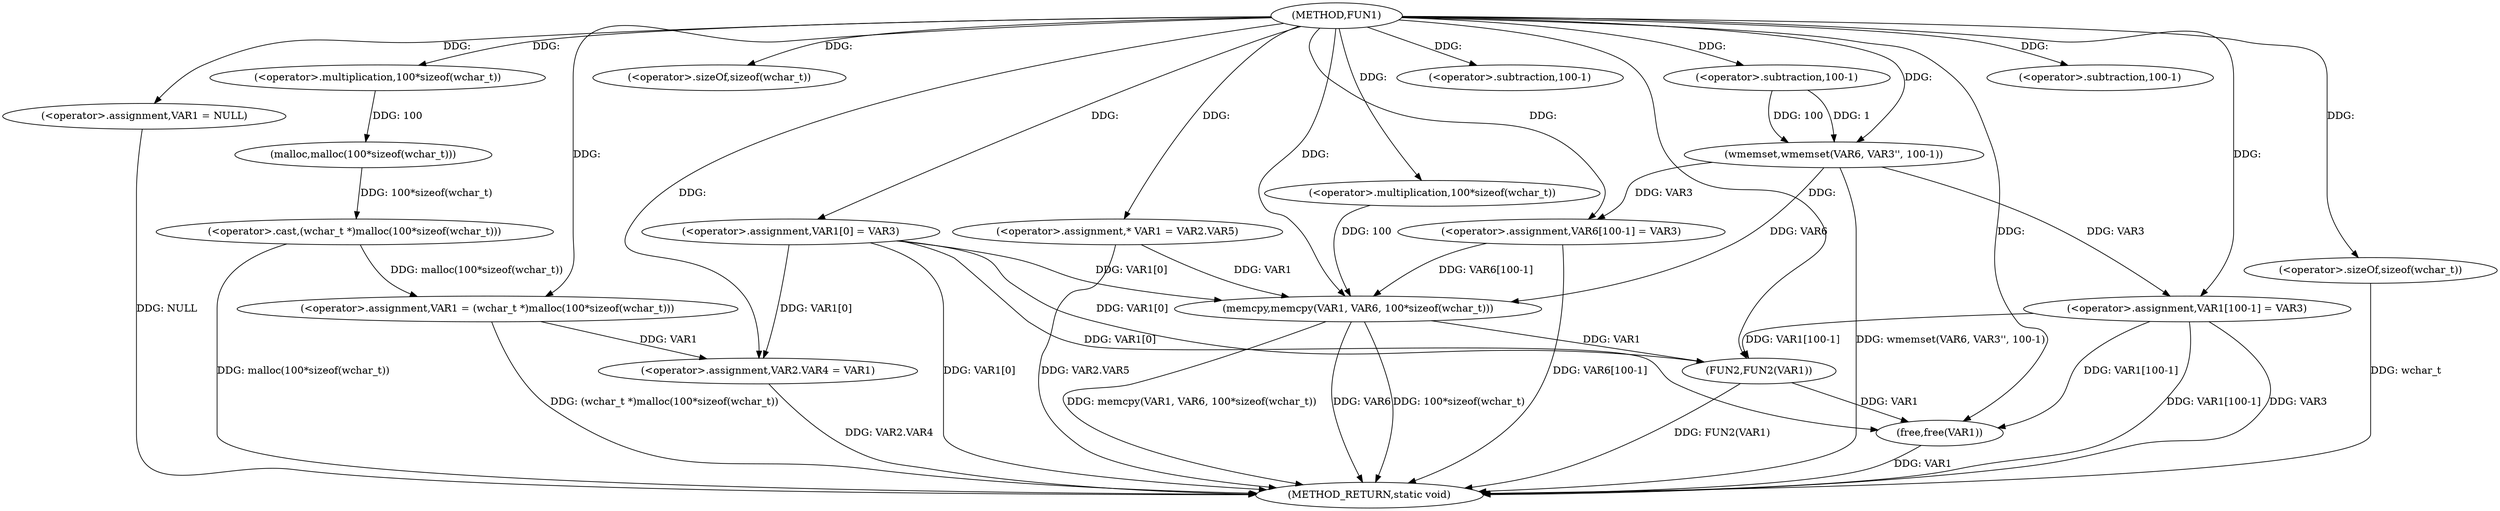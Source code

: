 digraph FUN1 {  
"1000100" [label = "(METHOD,FUN1)" ]
"1000166" [label = "(METHOD_RETURN,static void)" ]
"1000104" [label = "(<operator>.assignment,VAR1 = NULL)" ]
"1000107" [label = "(<operator>.assignment,VAR1 = (wchar_t *)malloc(100*sizeof(wchar_t)))" ]
"1000109" [label = "(<operator>.cast,(wchar_t *)malloc(100*sizeof(wchar_t)))" ]
"1000111" [label = "(malloc,malloc(100*sizeof(wchar_t)))" ]
"1000112" [label = "(<operator>.multiplication,100*sizeof(wchar_t))" ]
"1000114" [label = "(<operator>.sizeOf,sizeof(wchar_t))" ]
"1000116" [label = "(<operator>.assignment,VAR1[0] = VAR3)" ]
"1000121" [label = "(<operator>.assignment,VAR2.VAR4 = VAR1)" ]
"1000128" [label = "(<operator>.assignment,* VAR1 = VAR2.VAR5)" ]
"1000135" [label = "(wmemset,wmemset(VAR6, VAR3'', 100-1))" ]
"1000138" [label = "(<operator>.subtraction,100-1)" ]
"1000141" [label = "(<operator>.assignment,VAR6[100-1] = VAR3)" ]
"1000144" [label = "(<operator>.subtraction,100-1)" ]
"1000148" [label = "(memcpy,memcpy(VAR1, VAR6, 100*sizeof(wchar_t)))" ]
"1000151" [label = "(<operator>.multiplication,100*sizeof(wchar_t))" ]
"1000153" [label = "(<operator>.sizeOf,sizeof(wchar_t))" ]
"1000155" [label = "(<operator>.assignment,VAR1[100-1] = VAR3)" ]
"1000158" [label = "(<operator>.subtraction,100-1)" ]
"1000162" [label = "(FUN2,FUN2(VAR1))" ]
"1000164" [label = "(free,free(VAR1))" ]
  "1000116" -> "1000166"  [ label = "DDG: VAR1[0]"] 
  "1000141" -> "1000166"  [ label = "DDG: VAR6[100-1]"] 
  "1000148" -> "1000166"  [ label = "DDG: memcpy(VAR1, VAR6, 100*sizeof(wchar_t))"] 
  "1000153" -> "1000166"  [ label = "DDG: wchar_t"] 
  "1000135" -> "1000166"  [ label = "DDG: wmemset(VAR6, VAR3'', 100-1)"] 
  "1000121" -> "1000166"  [ label = "DDG: VAR2.VAR4"] 
  "1000148" -> "1000166"  [ label = "DDG: VAR6"] 
  "1000162" -> "1000166"  [ label = "DDG: FUN2(VAR1)"] 
  "1000164" -> "1000166"  [ label = "DDG: VAR1"] 
  "1000128" -> "1000166"  [ label = "DDG: VAR2.VAR5"] 
  "1000148" -> "1000166"  [ label = "DDG: 100*sizeof(wchar_t)"] 
  "1000155" -> "1000166"  [ label = "DDG: VAR1[100-1]"] 
  "1000109" -> "1000166"  [ label = "DDG: malloc(100*sizeof(wchar_t))"] 
  "1000155" -> "1000166"  [ label = "DDG: VAR3"] 
  "1000104" -> "1000166"  [ label = "DDG: NULL"] 
  "1000107" -> "1000166"  [ label = "DDG: (wchar_t *)malloc(100*sizeof(wchar_t))"] 
  "1000100" -> "1000104"  [ label = "DDG: "] 
  "1000109" -> "1000107"  [ label = "DDG: malloc(100*sizeof(wchar_t))"] 
  "1000100" -> "1000107"  [ label = "DDG: "] 
  "1000111" -> "1000109"  [ label = "DDG: 100*sizeof(wchar_t)"] 
  "1000112" -> "1000111"  [ label = "DDG: 100"] 
  "1000100" -> "1000112"  [ label = "DDG: "] 
  "1000100" -> "1000114"  [ label = "DDG: "] 
  "1000100" -> "1000116"  [ label = "DDG: "] 
  "1000116" -> "1000121"  [ label = "DDG: VAR1[0]"] 
  "1000107" -> "1000121"  [ label = "DDG: VAR1"] 
  "1000100" -> "1000121"  [ label = "DDG: "] 
  "1000100" -> "1000128"  [ label = "DDG: "] 
  "1000100" -> "1000135"  [ label = "DDG: "] 
  "1000138" -> "1000135"  [ label = "DDG: 100"] 
  "1000138" -> "1000135"  [ label = "DDG: 1"] 
  "1000100" -> "1000138"  [ label = "DDG: "] 
  "1000135" -> "1000141"  [ label = "DDG: VAR3"] 
  "1000100" -> "1000141"  [ label = "DDG: "] 
  "1000100" -> "1000144"  [ label = "DDG: "] 
  "1000116" -> "1000148"  [ label = "DDG: VAR1[0]"] 
  "1000128" -> "1000148"  [ label = "DDG: VAR1"] 
  "1000100" -> "1000148"  [ label = "DDG: "] 
  "1000141" -> "1000148"  [ label = "DDG: VAR6[100-1]"] 
  "1000135" -> "1000148"  [ label = "DDG: VAR6"] 
  "1000151" -> "1000148"  [ label = "DDG: 100"] 
  "1000100" -> "1000151"  [ label = "DDG: "] 
  "1000100" -> "1000153"  [ label = "DDG: "] 
  "1000100" -> "1000155"  [ label = "DDG: "] 
  "1000135" -> "1000155"  [ label = "DDG: VAR3"] 
  "1000100" -> "1000158"  [ label = "DDG: "] 
  "1000116" -> "1000162"  [ label = "DDG: VAR1[0]"] 
  "1000148" -> "1000162"  [ label = "DDG: VAR1"] 
  "1000155" -> "1000162"  [ label = "DDG: VAR1[100-1]"] 
  "1000100" -> "1000162"  [ label = "DDG: "] 
  "1000116" -> "1000164"  [ label = "DDG: VAR1[0]"] 
  "1000155" -> "1000164"  [ label = "DDG: VAR1[100-1]"] 
  "1000162" -> "1000164"  [ label = "DDG: VAR1"] 
  "1000100" -> "1000164"  [ label = "DDG: "] 
}
